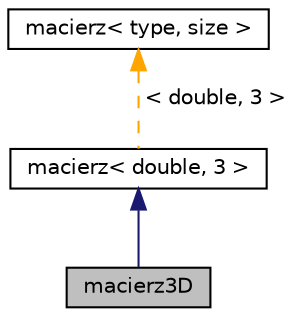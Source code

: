 digraph "macierz3D"
{
  edge [fontname="Helvetica",fontsize="10",labelfontname="Helvetica",labelfontsize="10"];
  node [fontname="Helvetica",fontsize="10",shape=record];
  Node0 [label="macierz3D",height=0.2,width=0.4,color="black", fillcolor="grey75", style="filled", fontcolor="black"];
  Node1 -> Node0 [dir="back",color="midnightblue",fontsize="10",style="solid",fontname="Helvetica"];
  Node1 [label="macierz\< double, 3 \>",height=0.2,width=0.4,color="black", fillcolor="white", style="filled",URL="$classmacierz.html"];
  Node2 -> Node1 [dir="back",color="orange",fontsize="10",style="dashed",label=" \< double, 3 \>" ,fontname="Helvetica"];
  Node2 [label="macierz\< type, size \>",height=0.2,width=0.4,color="black", fillcolor="white", style="filled",URL="$classmacierz.html",tooltip="Modeluje pojęcie macierzy. "];
}
